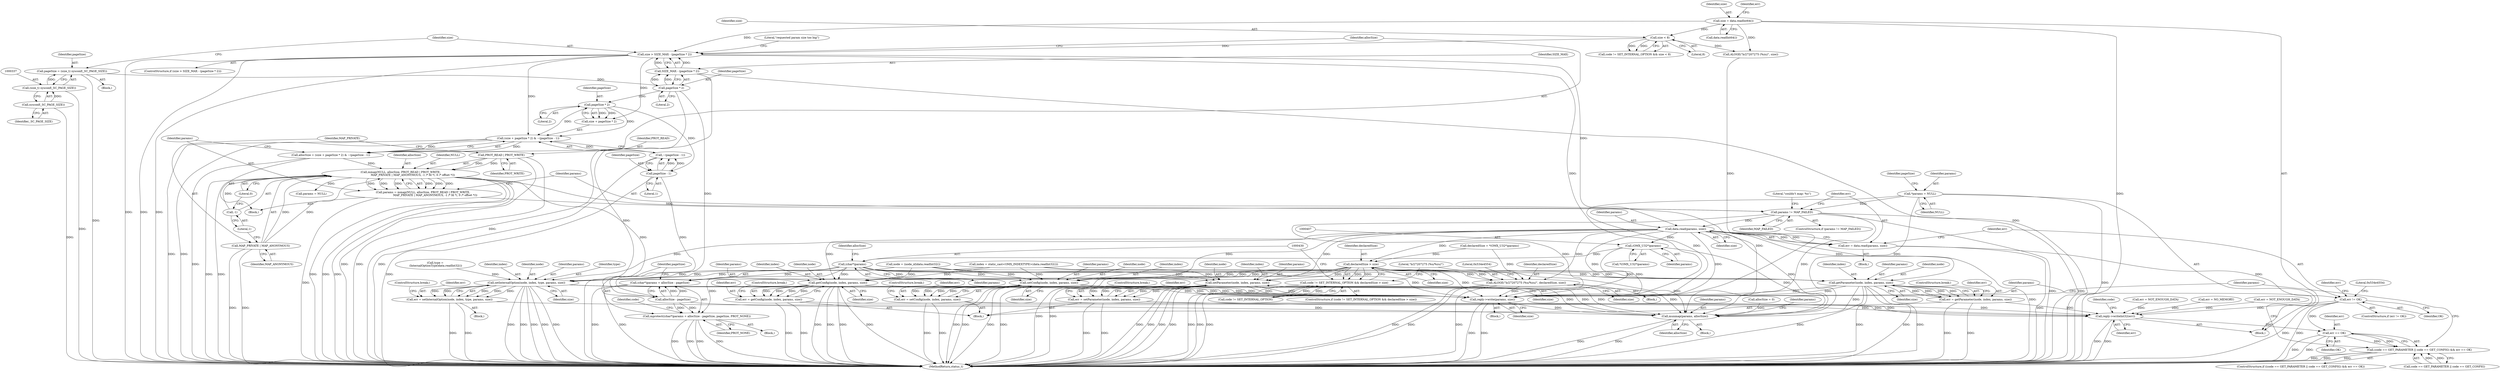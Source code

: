 digraph "0_Android_0bb5ced60304da7f61478ffd359e7ba65d72f181@API" {
"1000386" [label="(Call,data.read(params, size))"];
"1000380" [label="(Call,params != MAP_FAILED)"];
"1000303" [label="(Call,*params = NULL)"];
"1000365" [label="(Call,params = mmap(NULL, allocSize, PROT_READ | PROT_WRITE,\n                            MAP_PRIVATE | MAP_ANONYMOUS, -1 /* fd */, 0 /* offset */))"];
"1000367" [label="(Call,mmap(NULL, allocSize, PROT_READ | PROT_WRITE,\n                            MAP_PRIVATE | MAP_ANONYMOUS, -1 /* fd */, 0 /* offset */))"];
"1000353" [label="(Call,allocSize = (size + pageSize * 2) & ~(pageSize - 1))"];
"1000355" [label="(Call,(size + pageSize * 2) & ~(pageSize - 1))"];
"1000341" [label="(Call,size > SIZE_MAX - (pageSize * 2))"];
"1000295" [label="(Call,size = data.readInt64())"];
"1000319" [label="(Call,size < 8)"];
"1000343" [label="(Call,SIZE_MAX - (pageSize * 2))"];
"1000345" [label="(Call,pageSize * 2)"];
"1000334" [label="(Call,pageSize = (size_t) sysconf(_SC_PAGE_SIZE))"];
"1000336" [label="(Call,(size_t) sysconf(_SC_PAGE_SIZE))"];
"1000338" [label="(Call,sysconf(_SC_PAGE_SIZE))"];
"1000358" [label="(Call,pageSize * 2)"];
"1000361" [label="(Call,~(pageSize - 1))"];
"1000362" [label="(Call,pageSize - 1)"];
"1000370" [label="(Call,PROT_READ | PROT_WRITE)"];
"1000373" [label="(Call,MAP_PRIVATE | MAP_ANONYMOUS)"];
"1000376" [label="(Call,-1)"];
"1000384" [label="(Call,err = data.read(params, size))"];
"1000390" [label="(Call,err != OK)"];
"1000501" [label="(Call,reply->writeInt32(err))"];
"1000512" [label="(Call,err == OK)"];
"1000504" [label="(Call,(code == GET_PARAMETER || code == GET_CONFIG) && err == OK)"];
"1000406" [label="(Call,(OMX_U32*)params)"];
"1000429" [label="(Call,(char*)params)"];
"1000427" [label="(Call,mprotect((char*)params + allocSize - pageSize, pageSize, PROT_NONE))"];
"1000428" [label="(Call,(char*)params + allocSize - pageSize)"];
"1000443" [label="(Call,getParameter(node, index, params, size))"];
"1000441" [label="(Call,err = getParameter(node, index, params, size))"];
"1000516" [label="(Call,reply->write(params, size))"];
"1000522" [label="(Call,munmap(params, allocSize))"];
"1000452" [label="(Call,setParameter(node, index, params, size))"];
"1000450" [label="(Call,err = setParameter(node, index, params, size))"];
"1000461" [label="(Call,getConfig(node, index, params, size))"];
"1000459" [label="(Call,err = getConfig(node, index, params, size))"];
"1000470" [label="(Call,setConfig(node, index, params, size))"];
"1000468" [label="(Call,err = setConfig(node, index, params, size))"];
"1000486" [label="(Call,setInternalOption(node, index, type, params, size))"];
"1000484" [label="(Call,err = setInternalOption(node, index, type, params, size))"];
"1000414" [label="(Call,declaredSize > size)"];
"1000410" [label="(Call,code != SET_INTERNAL_OPTION && declaredSize > size)"];
"1000418" [label="(Call,ALOGE(\"b/27207275 (%u/%zu)\", declaredSize, size))"];
"1000335" [label="(Identifier,pageSize)"];
"1000469" [label="(Identifier,err)"];
"1000504" [label="(Call,(code == GET_PARAMETER || code == GET_CONFIG) && err == OK)"];
"1000296" [label="(Identifier,size)"];
"1000343" [label="(Call,SIZE_MAX - (pageSize * 2))"];
"1000444" [label="(Identifier,node)"];
"1000297" [label="(Call,data.readInt64())"];
"1000436" [label="(Identifier,PROT_NONE)"];
"1000517" [label="(Identifier,params)"];
"1000514" [label="(Identifier,OK)"];
"1000409" [label="(ControlStructure,if (code != SET_INTERNAL_OPTION && declaredSize > size))"];
"1000323" [label="(Call,ALOGE(\"b/27207275 (%zu)\", size))"];
"1000304" [label="(Identifier,params)"];
"1000384" [label="(Call,err = data.read(params, size))"];
"1000419" [label="(Literal,\"b/27207275 (%u/%zu)\")"];
"1000362" [label="(Call,pageSize - 1)"];
"1000347" [label="(Literal,2)"];
"1000373" [label="(Call,MAP_PRIVATE | MAP_ANONYMOUS)"];
"1000387" [label="(Identifier,params)"];
"1000350" [label="(Literal,\"requested param size too big\")"];
"1000523" [label="(Identifier,params)"];
"1000319" [label="(Call,size < 8)"];
"1000507" [label="(Identifier,code)"];
"1000428" [label="(Call,(char*)params + allocSize - pageSize)"];
"1000340" [label="(ControlStructure,if (size > SIZE_MAX - (pageSize * 2)))"];
"1000375" [label="(Identifier,MAP_ANONYMOUS)"];
"1000299" [label="(Call,err = NOT_ENOUGH_DATA)"];
"1000420" [label="(Identifier,declaredSize)"];
"1000445" [label="(Identifier,index)"];
"1000378" [label="(Literal,0)"];
"1000385" [label="(Identifier,err)"];
"1000451" [label="(Identifier,err)"];
"1000479" [label="(Call,type =\n (InternalOptionType)data.readInt32())"];
"1000491" [label="(Identifier,size)"];
"1000369" [label="(Identifier,allocSize)"];
"1000380" [label="(Call,params != MAP_FAILED)"];
"1000429" [label="(Call,(char*)params)"];
"1000524" [label="(Identifier,allocSize)"];
"1000406" [label="(Call,(OMX_U32*)params)"];
"1000521" [label="(Block,)"];
"1000358" [label="(Call,pageSize * 2)"];
"1000485" [label="(Identifier,err)"];
"1000388" [label="(Identifier,size)"];
"1000381" [label="(Identifier,params)"];
"1000311" [label="(Call,allocSize = 0)"];
"1000426" [label="(Block,)"];
"1000448" [label="(ControlStructure,break;)"];
"1000461" [label="(Call,getConfig(node, index, params, size))"];
"1000356" [label="(Call,size + pageSize * 2)"];
"1000498" [label="(Literal,\"couldn't map: %s\")"];
"1000417" [label="(Block,)"];
"1000400" [label="(Identifier,err)"];
"1000367" [label="(Call,mmap(NULL, allocSize, PROT_READ | PROT_WRITE,\n                            MAP_PRIVATE | MAP_ANONYMOUS, -1 /* fd */, 0 /* offset */))"];
"1000443" [label="(Call,getParameter(node, index, params, size))"];
"1000315" [label="(Call,code != SET_INTERNAL_OPTION && size < 8)"];
"1000414" [label="(Call,declaredSize > size)"];
"1000354" [label="(Identifier,allocSize)"];
"1000453" [label="(Identifier,node)"];
"1000431" [label="(Identifier,params)"];
"1000463" [label="(Identifier,index)"];
"1000376" [label="(Call,-1)"];
"1000336" [label="(Call,(size_t) sysconf(_SC_PAGE_SIZE))"];
"1000289" [label="(Call,index = static_cast<OMX_INDEXTYPE>(data.readInt32()))"];
"1000427" [label="(Call,mprotect((char*)params + allocSize - pageSize, pageSize, PROT_NONE))"];
"1000365" [label="(Call,params = mmap(NULL, allocSize, PROT_READ | PROT_WRITE,\n                            MAP_PRIVATE | MAP_ANONYMOUS, -1 /* fd */, 0 /* offset */))"];
"1000334" [label="(Call,pageSize = (size_t) sysconf(_SC_PAGE_SIZE))"];
"1000435" [label="(Identifier,pageSize)"];
"1000486" [label="(Call,setInternalOption(node, index, type, params, size))"];
"1000456" [label="(Identifier,size)"];
"1000346" [label="(Identifier,pageSize)"];
"1000522" [label="(Call,munmap(params, allocSize))"];
"1000441" [label="(Call,err = getParameter(node, index, params, size))"];
"1000382" [label="(Identifier,MAP_FAILED)"];
"1000395" [label="(Literal,0x534e4554)"];
"1000277" [label="(Block,)"];
"1000421" [label="(Identifier,size)"];
"1000295" [label="(Call,size = data.readInt64())"];
"1000345" [label="(Call,pageSize * 2)"];
"1000477" [label="(Block,)"];
"1000415" [label="(Identifier,declaredSize)"];
"1000423" [label="(Literal,0x534e4554)"];
"1000459" [label="(Call,err = getConfig(node, index, params, size))"];
"1000408" [label="(Identifier,params)"];
"1000501" [label="(Call,reply->writeInt32(err))"];
"1000403" [label="(Call,declaredSize = *(OMX_U32*)params)"];
"1000416" [label="(Identifier,size)"];
"1000320" [label="(Identifier,size)"];
"1000283" [label="(Call,node = (node_id)data.readInt32())"];
"1000520" [label="(Identifier,params)"];
"1000352" [label="(Block,)"];
"1000338" [label="(Call,sysconf(_SC_PAGE_SIZE))"];
"1000331" [label="(Call,err = NO_MEMORY)"];
"1000305" [label="(Identifier,NULL)"];
"1000392" [label="(Identifier,OK)"];
"1000492" [label="(ControlStructure,break;)"];
"1000364" [label="(Literal,1)"];
"1000439" [label="(Block,)"];
"1000442" [label="(Identifier,err)"];
"1000488" [label="(Identifier,index)"];
"1000342" [label="(Identifier,size)"];
"1000475" [label="(ControlStructure,break;)"];
"1000361" [label="(Call,~(pageSize - 1))"];
"1000468" [label="(Call,err = setConfig(node, index, params, size))"];
"1000303" [label="(Call,*params = NULL)"];
"1000487" [label="(Identifier,node)"];
"1000339" [label="(Identifier,_SC_PAGE_SIZE)"];
"1000490" [label="(Identifier,params)"];
"1000513" [label="(Identifier,err)"];
"1000433" [label="(Identifier,allocSize)"];
"1000355" [label="(Call,(size + pageSize * 2) & ~(pageSize - 1))"];
"1000399" [label="(Call,err = NOT_ENOUGH_DATA)"];
"1000454" [label="(Identifier,index)"];
"1000383" [label="(Block,)"];
"1000410" [label="(Call,code != SET_INTERNAL_OPTION && declaredSize > size)"];
"1000330" [label="(Block,)"];
"1000405" [label="(Call,*(OMX_U32*)params)"];
"1000484" [label="(Call,err = setInternalOption(node, index, type, params, size))"];
"1000374" [label="(Identifier,MAP_PRIVATE)"];
"1000368" [label="(Identifier,NULL)"];
"1000341" [label="(Call,size > SIZE_MAX - (pageSize * 2))"];
"1000455" [label="(Identifier,params)"];
"1000460" [label="(Identifier,err)"];
"1000450" [label="(Call,err = setParameter(node, index, params, size))"];
"1000360" [label="(Literal,2)"];
"1000473" [label="(Identifier,params)"];
"1000321" [label="(Literal,8)"];
"1000391" [label="(Identifier,err)"];
"1000526" [label="(Identifier,params)"];
"1000471" [label="(Identifier,node)"];
"1000418" [label="(Call,ALOGE(\"b/27207275 (%u/%zu)\", declaredSize, size))"];
"1000489" [label="(Identifier,type)"];
"1000438" [label="(Identifier,code)"];
"1000359" [label="(Identifier,pageSize)"];
"1000366" [label="(Identifier,params)"];
"1001337" [label="(MethodReturn,status_t)"];
"1000446" [label="(Identifier,params)"];
"1000465" [label="(Identifier,size)"];
"1000372" [label="(Identifier,PROT_WRITE)"];
"1000516" [label="(Call,reply->write(params, size))"];
"1000353" [label="(Call,allocSize = (size + pageSize * 2) & ~(pageSize - 1))"];
"1000462" [label="(Identifier,node)"];
"1000300" [label="(Identifier,err)"];
"1000472" [label="(Identifier,index)"];
"1000390" [label="(Call,err != OK)"];
"1000503" [label="(ControlStructure,if ((code == GET_PARAMETER || code == GET_CONFIG) && err == OK))"];
"1000505" [label="(Call,code == GET_PARAMETER || code == GET_CONFIG)"];
"1000457" [label="(ControlStructure,break;)"];
"1000464" [label="(Identifier,params)"];
"1000470" [label="(Call,setConfig(node, index, params, size))"];
"1000370" [label="(Call,PROT_READ | PROT_WRITE)"];
"1000512" [label="(Call,err == OK)"];
"1000371" [label="(Identifier,PROT_READ)"];
"1000363" [label="(Identifier,pageSize)"];
"1000525" [label="(Call,params = NULL)"];
"1000389" [label="(ControlStructure,if (err != OK))"];
"1000308" [label="(Identifier,pageSize)"];
"1000344" [label="(Identifier,SIZE_MAX)"];
"1000377" [label="(Literal,1)"];
"1000466" [label="(ControlStructure,break;)"];
"1000502" [label="(Identifier,err)"];
"1000411" [label="(Call,code != SET_INTERNAL_OPTION)"];
"1000452" [label="(Call,setParameter(node, index, params, size))"];
"1000386" [label="(Call,data.read(params, size))"];
"1000474" [label="(Identifier,size)"];
"1000447" [label="(Identifier,size)"];
"1000518" [label="(Identifier,size)"];
"1000379" [label="(ControlStructure,if (params != MAP_FAILED))"];
"1000432" [label="(Call,allocSize - pageSize)"];
"1000515" [label="(Block,)"];
"1000386" -> "1000384"  [label="AST: "];
"1000386" -> "1000388"  [label="CFG: "];
"1000387" -> "1000386"  [label="AST: "];
"1000388" -> "1000386"  [label="AST: "];
"1000384" -> "1000386"  [label="CFG: "];
"1000386" -> "1001337"  [label="DDG: "];
"1000386" -> "1000384"  [label="DDG: "];
"1000386" -> "1000384"  [label="DDG: "];
"1000380" -> "1000386"  [label="DDG: "];
"1000341" -> "1000386"  [label="DDG: "];
"1000386" -> "1000406"  [label="DDG: "];
"1000386" -> "1000414"  [label="DDG: "];
"1000386" -> "1000418"  [label="DDG: "];
"1000386" -> "1000443"  [label="DDG: "];
"1000386" -> "1000452"  [label="DDG: "];
"1000386" -> "1000461"  [label="DDG: "];
"1000386" -> "1000470"  [label="DDG: "];
"1000386" -> "1000486"  [label="DDG: "];
"1000386" -> "1000516"  [label="DDG: "];
"1000386" -> "1000516"  [label="DDG: "];
"1000386" -> "1000522"  [label="DDG: "];
"1000380" -> "1000379"  [label="AST: "];
"1000380" -> "1000382"  [label="CFG: "];
"1000381" -> "1000380"  [label="AST: "];
"1000382" -> "1000380"  [label="AST: "];
"1000385" -> "1000380"  [label="CFG: "];
"1000498" -> "1000380"  [label="CFG: "];
"1000380" -> "1001337"  [label="DDG: "];
"1000380" -> "1001337"  [label="DDG: "];
"1000303" -> "1000380"  [label="DDG: "];
"1000365" -> "1000380"  [label="DDG: "];
"1000380" -> "1000516"  [label="DDG: "];
"1000380" -> "1000522"  [label="DDG: "];
"1000303" -> "1000277"  [label="AST: "];
"1000303" -> "1000305"  [label="CFG: "];
"1000304" -> "1000303"  [label="AST: "];
"1000305" -> "1000303"  [label="AST: "];
"1000308" -> "1000303"  [label="CFG: "];
"1000303" -> "1001337"  [label="DDG: "];
"1000303" -> "1000516"  [label="DDG: "];
"1000303" -> "1000522"  [label="DDG: "];
"1000365" -> "1000352"  [label="AST: "];
"1000365" -> "1000367"  [label="CFG: "];
"1000366" -> "1000365"  [label="AST: "];
"1000367" -> "1000365"  [label="AST: "];
"1000381" -> "1000365"  [label="CFG: "];
"1000365" -> "1001337"  [label="DDG: "];
"1000367" -> "1000365"  [label="DDG: "];
"1000367" -> "1000365"  [label="DDG: "];
"1000367" -> "1000365"  [label="DDG: "];
"1000367" -> "1000365"  [label="DDG: "];
"1000367" -> "1000365"  [label="DDG: "];
"1000367" -> "1000365"  [label="DDG: "];
"1000367" -> "1000378"  [label="CFG: "];
"1000368" -> "1000367"  [label="AST: "];
"1000369" -> "1000367"  [label="AST: "];
"1000370" -> "1000367"  [label="AST: "];
"1000373" -> "1000367"  [label="AST: "];
"1000376" -> "1000367"  [label="AST: "];
"1000378" -> "1000367"  [label="AST: "];
"1000367" -> "1001337"  [label="DDG: "];
"1000367" -> "1001337"  [label="DDG: "];
"1000367" -> "1001337"  [label="DDG: "];
"1000367" -> "1001337"  [label="DDG: "];
"1000367" -> "1001337"  [label="DDG: "];
"1000353" -> "1000367"  [label="DDG: "];
"1000370" -> "1000367"  [label="DDG: "];
"1000370" -> "1000367"  [label="DDG: "];
"1000373" -> "1000367"  [label="DDG: "];
"1000373" -> "1000367"  [label="DDG: "];
"1000376" -> "1000367"  [label="DDG: "];
"1000367" -> "1000432"  [label="DDG: "];
"1000367" -> "1000522"  [label="DDG: "];
"1000367" -> "1000525"  [label="DDG: "];
"1000353" -> "1000352"  [label="AST: "];
"1000353" -> "1000355"  [label="CFG: "];
"1000354" -> "1000353"  [label="AST: "];
"1000355" -> "1000353"  [label="AST: "];
"1000366" -> "1000353"  [label="CFG: "];
"1000353" -> "1001337"  [label="DDG: "];
"1000355" -> "1000353"  [label="DDG: "];
"1000355" -> "1000353"  [label="DDG: "];
"1000355" -> "1000361"  [label="CFG: "];
"1000356" -> "1000355"  [label="AST: "];
"1000361" -> "1000355"  [label="AST: "];
"1000355" -> "1001337"  [label="DDG: "];
"1000355" -> "1001337"  [label="DDG: "];
"1000341" -> "1000355"  [label="DDG: "];
"1000358" -> "1000355"  [label="DDG: "];
"1000358" -> "1000355"  [label="DDG: "];
"1000361" -> "1000355"  [label="DDG: "];
"1000341" -> "1000340"  [label="AST: "];
"1000341" -> "1000343"  [label="CFG: "];
"1000342" -> "1000341"  [label="AST: "];
"1000343" -> "1000341"  [label="AST: "];
"1000350" -> "1000341"  [label="CFG: "];
"1000354" -> "1000341"  [label="CFG: "];
"1000341" -> "1001337"  [label="DDG: "];
"1000341" -> "1001337"  [label="DDG: "];
"1000341" -> "1001337"  [label="DDG: "];
"1000295" -> "1000341"  [label="DDG: "];
"1000319" -> "1000341"  [label="DDG: "];
"1000343" -> "1000341"  [label="DDG: "];
"1000343" -> "1000341"  [label="DDG: "];
"1000341" -> "1000356"  [label="DDG: "];
"1000341" -> "1000516"  [label="DDG: "];
"1000295" -> "1000277"  [label="AST: "];
"1000295" -> "1000297"  [label="CFG: "];
"1000296" -> "1000295"  [label="AST: "];
"1000297" -> "1000295"  [label="AST: "];
"1000300" -> "1000295"  [label="CFG: "];
"1000295" -> "1001337"  [label="DDG: "];
"1000295" -> "1000319"  [label="DDG: "];
"1000295" -> "1000323"  [label="DDG: "];
"1000319" -> "1000315"  [label="AST: "];
"1000319" -> "1000321"  [label="CFG: "];
"1000320" -> "1000319"  [label="AST: "];
"1000321" -> "1000319"  [label="AST: "];
"1000315" -> "1000319"  [label="CFG: "];
"1000319" -> "1000315"  [label="DDG: "];
"1000319" -> "1000315"  [label="DDG: "];
"1000319" -> "1000323"  [label="DDG: "];
"1000343" -> "1000345"  [label="CFG: "];
"1000344" -> "1000343"  [label="AST: "];
"1000345" -> "1000343"  [label="AST: "];
"1000343" -> "1001337"  [label="DDG: "];
"1000343" -> "1001337"  [label="DDG: "];
"1000345" -> "1000343"  [label="DDG: "];
"1000345" -> "1000343"  [label="DDG: "];
"1000345" -> "1000347"  [label="CFG: "];
"1000346" -> "1000345"  [label="AST: "];
"1000347" -> "1000345"  [label="AST: "];
"1000345" -> "1001337"  [label="DDG: "];
"1000334" -> "1000345"  [label="DDG: "];
"1000345" -> "1000358"  [label="DDG: "];
"1000345" -> "1000432"  [label="DDG: "];
"1000334" -> "1000330"  [label="AST: "];
"1000334" -> "1000336"  [label="CFG: "];
"1000335" -> "1000334"  [label="AST: "];
"1000336" -> "1000334"  [label="AST: "];
"1000342" -> "1000334"  [label="CFG: "];
"1000334" -> "1001337"  [label="DDG: "];
"1000336" -> "1000334"  [label="DDG: "];
"1000336" -> "1000338"  [label="CFG: "];
"1000337" -> "1000336"  [label="AST: "];
"1000338" -> "1000336"  [label="AST: "];
"1000336" -> "1001337"  [label="DDG: "];
"1000338" -> "1000336"  [label="DDG: "];
"1000338" -> "1000339"  [label="CFG: "];
"1000339" -> "1000338"  [label="AST: "];
"1000338" -> "1001337"  [label="DDG: "];
"1000358" -> "1000356"  [label="AST: "];
"1000358" -> "1000360"  [label="CFG: "];
"1000359" -> "1000358"  [label="AST: "];
"1000360" -> "1000358"  [label="AST: "];
"1000356" -> "1000358"  [label="CFG: "];
"1000358" -> "1000356"  [label="DDG: "];
"1000358" -> "1000356"  [label="DDG: "];
"1000358" -> "1000362"  [label="DDG: "];
"1000361" -> "1000362"  [label="CFG: "];
"1000362" -> "1000361"  [label="AST: "];
"1000361" -> "1001337"  [label="DDG: "];
"1000362" -> "1000361"  [label="DDG: "];
"1000362" -> "1000361"  [label="DDG: "];
"1000362" -> "1000364"  [label="CFG: "];
"1000363" -> "1000362"  [label="AST: "];
"1000364" -> "1000362"  [label="AST: "];
"1000362" -> "1001337"  [label="DDG: "];
"1000362" -> "1000432"  [label="DDG: "];
"1000370" -> "1000372"  [label="CFG: "];
"1000371" -> "1000370"  [label="AST: "];
"1000372" -> "1000370"  [label="AST: "];
"1000374" -> "1000370"  [label="CFG: "];
"1000370" -> "1001337"  [label="DDG: "];
"1000370" -> "1001337"  [label="DDG: "];
"1000373" -> "1000375"  [label="CFG: "];
"1000374" -> "1000373"  [label="AST: "];
"1000375" -> "1000373"  [label="AST: "];
"1000377" -> "1000373"  [label="CFG: "];
"1000373" -> "1001337"  [label="DDG: "];
"1000373" -> "1001337"  [label="DDG: "];
"1000376" -> "1000377"  [label="CFG: "];
"1000377" -> "1000376"  [label="AST: "];
"1000378" -> "1000376"  [label="CFG: "];
"1000384" -> "1000383"  [label="AST: "];
"1000385" -> "1000384"  [label="AST: "];
"1000391" -> "1000384"  [label="CFG: "];
"1000384" -> "1001337"  [label="DDG: "];
"1000384" -> "1000390"  [label="DDG: "];
"1000390" -> "1000389"  [label="AST: "];
"1000390" -> "1000392"  [label="CFG: "];
"1000391" -> "1000390"  [label="AST: "];
"1000392" -> "1000390"  [label="AST: "];
"1000395" -> "1000390"  [label="CFG: "];
"1000400" -> "1000390"  [label="CFG: "];
"1000390" -> "1001337"  [label="DDG: "];
"1000390" -> "1001337"  [label="DDG: "];
"1000390" -> "1000501"  [label="DDG: "];
"1000390" -> "1000512"  [label="DDG: "];
"1000501" -> "1000277"  [label="AST: "];
"1000501" -> "1000502"  [label="CFG: "];
"1000502" -> "1000501"  [label="AST: "];
"1000507" -> "1000501"  [label="CFG: "];
"1000501" -> "1001337"  [label="DDG: "];
"1000501" -> "1001337"  [label="DDG: "];
"1000441" -> "1000501"  [label="DDG: "];
"1000459" -> "1000501"  [label="DDG: "];
"1000331" -> "1000501"  [label="DDG: "];
"1000468" -> "1000501"  [label="DDG: "];
"1000399" -> "1000501"  [label="DDG: "];
"1000299" -> "1000501"  [label="DDG: "];
"1000484" -> "1000501"  [label="DDG: "];
"1000450" -> "1000501"  [label="DDG: "];
"1000501" -> "1000512"  [label="DDG: "];
"1000512" -> "1000504"  [label="AST: "];
"1000512" -> "1000514"  [label="CFG: "];
"1000513" -> "1000512"  [label="AST: "];
"1000514" -> "1000512"  [label="AST: "];
"1000504" -> "1000512"  [label="CFG: "];
"1000512" -> "1001337"  [label="DDG: "];
"1000512" -> "1001337"  [label="DDG: "];
"1000512" -> "1000504"  [label="DDG: "];
"1000512" -> "1000504"  [label="DDG: "];
"1000504" -> "1000503"  [label="AST: "];
"1000504" -> "1000505"  [label="CFG: "];
"1000505" -> "1000504"  [label="AST: "];
"1000517" -> "1000504"  [label="CFG: "];
"1000520" -> "1000504"  [label="CFG: "];
"1000504" -> "1001337"  [label="DDG: "];
"1000504" -> "1001337"  [label="DDG: "];
"1000504" -> "1001337"  [label="DDG: "];
"1000505" -> "1000504"  [label="DDG: "];
"1000505" -> "1000504"  [label="DDG: "];
"1000406" -> "1000405"  [label="AST: "];
"1000406" -> "1000408"  [label="CFG: "];
"1000407" -> "1000406"  [label="AST: "];
"1000408" -> "1000406"  [label="AST: "];
"1000405" -> "1000406"  [label="CFG: "];
"1000406" -> "1000429"  [label="DDG: "];
"1000406" -> "1000516"  [label="DDG: "];
"1000406" -> "1000522"  [label="DDG: "];
"1000429" -> "1000428"  [label="AST: "];
"1000429" -> "1000431"  [label="CFG: "];
"1000430" -> "1000429"  [label="AST: "];
"1000431" -> "1000429"  [label="AST: "];
"1000433" -> "1000429"  [label="CFG: "];
"1000429" -> "1000427"  [label="DDG: "];
"1000429" -> "1000428"  [label="DDG: "];
"1000429" -> "1000443"  [label="DDG: "];
"1000429" -> "1000452"  [label="DDG: "];
"1000429" -> "1000461"  [label="DDG: "];
"1000429" -> "1000470"  [label="DDG: "];
"1000429" -> "1000486"  [label="DDG: "];
"1000429" -> "1000516"  [label="DDG: "];
"1000429" -> "1000522"  [label="DDG: "];
"1000427" -> "1000426"  [label="AST: "];
"1000427" -> "1000436"  [label="CFG: "];
"1000428" -> "1000427"  [label="AST: "];
"1000435" -> "1000427"  [label="AST: "];
"1000436" -> "1000427"  [label="AST: "];
"1000438" -> "1000427"  [label="CFG: "];
"1000427" -> "1001337"  [label="DDG: "];
"1000427" -> "1001337"  [label="DDG: "];
"1000427" -> "1001337"  [label="DDG: "];
"1000427" -> "1001337"  [label="DDG: "];
"1000432" -> "1000427"  [label="DDG: "];
"1000432" -> "1000427"  [label="DDG: "];
"1000428" -> "1000432"  [label="CFG: "];
"1000432" -> "1000428"  [label="AST: "];
"1000435" -> "1000428"  [label="CFG: "];
"1000428" -> "1001337"  [label="DDG: "];
"1000428" -> "1001337"  [label="DDG: "];
"1000432" -> "1000428"  [label="DDG: "];
"1000432" -> "1000428"  [label="DDG: "];
"1000443" -> "1000441"  [label="AST: "];
"1000443" -> "1000447"  [label="CFG: "];
"1000444" -> "1000443"  [label="AST: "];
"1000445" -> "1000443"  [label="AST: "];
"1000446" -> "1000443"  [label="AST: "];
"1000447" -> "1000443"  [label="AST: "];
"1000441" -> "1000443"  [label="CFG: "];
"1000443" -> "1001337"  [label="DDG: "];
"1000443" -> "1001337"  [label="DDG: "];
"1000443" -> "1001337"  [label="DDG: "];
"1000443" -> "1001337"  [label="DDG: "];
"1000443" -> "1000441"  [label="DDG: "];
"1000443" -> "1000441"  [label="DDG: "];
"1000443" -> "1000441"  [label="DDG: "];
"1000443" -> "1000441"  [label="DDG: "];
"1000283" -> "1000443"  [label="DDG: "];
"1000289" -> "1000443"  [label="DDG: "];
"1000414" -> "1000443"  [label="DDG: "];
"1000443" -> "1000516"  [label="DDG: "];
"1000443" -> "1000516"  [label="DDG: "];
"1000443" -> "1000522"  [label="DDG: "];
"1000441" -> "1000439"  [label="AST: "];
"1000442" -> "1000441"  [label="AST: "];
"1000448" -> "1000441"  [label="CFG: "];
"1000441" -> "1001337"  [label="DDG: "];
"1000441" -> "1001337"  [label="DDG: "];
"1000516" -> "1000515"  [label="AST: "];
"1000516" -> "1000518"  [label="CFG: "];
"1000517" -> "1000516"  [label="AST: "];
"1000518" -> "1000516"  [label="AST: "];
"1000520" -> "1000516"  [label="CFG: "];
"1000516" -> "1001337"  [label="DDG: "];
"1000516" -> "1001337"  [label="DDG: "];
"1000452" -> "1000516"  [label="DDG: "];
"1000452" -> "1000516"  [label="DDG: "];
"1000461" -> "1000516"  [label="DDG: "];
"1000461" -> "1000516"  [label="DDG: "];
"1000470" -> "1000516"  [label="DDG: "];
"1000470" -> "1000516"  [label="DDG: "];
"1000486" -> "1000516"  [label="DDG: "];
"1000486" -> "1000516"  [label="DDG: "];
"1000414" -> "1000516"  [label="DDG: "];
"1000323" -> "1000516"  [label="DDG: "];
"1000418" -> "1000516"  [label="DDG: "];
"1000516" -> "1000522"  [label="DDG: "];
"1000522" -> "1000521"  [label="AST: "];
"1000522" -> "1000524"  [label="CFG: "];
"1000523" -> "1000522"  [label="AST: "];
"1000524" -> "1000522"  [label="AST: "];
"1000526" -> "1000522"  [label="CFG: "];
"1000522" -> "1001337"  [label="DDG: "];
"1000522" -> "1001337"  [label="DDG: "];
"1000452" -> "1000522"  [label="DDG: "];
"1000461" -> "1000522"  [label="DDG: "];
"1000470" -> "1000522"  [label="DDG: "];
"1000486" -> "1000522"  [label="DDG: "];
"1000311" -> "1000522"  [label="DDG: "];
"1000432" -> "1000522"  [label="DDG: "];
"1000452" -> "1000450"  [label="AST: "];
"1000452" -> "1000456"  [label="CFG: "];
"1000453" -> "1000452"  [label="AST: "];
"1000454" -> "1000452"  [label="AST: "];
"1000455" -> "1000452"  [label="AST: "];
"1000456" -> "1000452"  [label="AST: "];
"1000450" -> "1000452"  [label="CFG: "];
"1000452" -> "1001337"  [label="DDG: "];
"1000452" -> "1001337"  [label="DDG: "];
"1000452" -> "1001337"  [label="DDG: "];
"1000452" -> "1001337"  [label="DDG: "];
"1000452" -> "1000450"  [label="DDG: "];
"1000452" -> "1000450"  [label="DDG: "];
"1000452" -> "1000450"  [label="DDG: "];
"1000452" -> "1000450"  [label="DDG: "];
"1000283" -> "1000452"  [label="DDG: "];
"1000289" -> "1000452"  [label="DDG: "];
"1000414" -> "1000452"  [label="DDG: "];
"1000450" -> "1000439"  [label="AST: "];
"1000451" -> "1000450"  [label="AST: "];
"1000457" -> "1000450"  [label="CFG: "];
"1000450" -> "1001337"  [label="DDG: "];
"1000450" -> "1001337"  [label="DDG: "];
"1000461" -> "1000459"  [label="AST: "];
"1000461" -> "1000465"  [label="CFG: "];
"1000462" -> "1000461"  [label="AST: "];
"1000463" -> "1000461"  [label="AST: "];
"1000464" -> "1000461"  [label="AST: "];
"1000465" -> "1000461"  [label="AST: "];
"1000459" -> "1000461"  [label="CFG: "];
"1000461" -> "1001337"  [label="DDG: "];
"1000461" -> "1001337"  [label="DDG: "];
"1000461" -> "1001337"  [label="DDG: "];
"1000461" -> "1001337"  [label="DDG: "];
"1000461" -> "1000459"  [label="DDG: "];
"1000461" -> "1000459"  [label="DDG: "];
"1000461" -> "1000459"  [label="DDG: "];
"1000461" -> "1000459"  [label="DDG: "];
"1000283" -> "1000461"  [label="DDG: "];
"1000289" -> "1000461"  [label="DDG: "];
"1000414" -> "1000461"  [label="DDG: "];
"1000459" -> "1000439"  [label="AST: "];
"1000460" -> "1000459"  [label="AST: "];
"1000466" -> "1000459"  [label="CFG: "];
"1000459" -> "1001337"  [label="DDG: "];
"1000459" -> "1001337"  [label="DDG: "];
"1000470" -> "1000468"  [label="AST: "];
"1000470" -> "1000474"  [label="CFG: "];
"1000471" -> "1000470"  [label="AST: "];
"1000472" -> "1000470"  [label="AST: "];
"1000473" -> "1000470"  [label="AST: "];
"1000474" -> "1000470"  [label="AST: "];
"1000468" -> "1000470"  [label="CFG: "];
"1000470" -> "1001337"  [label="DDG: "];
"1000470" -> "1001337"  [label="DDG: "];
"1000470" -> "1001337"  [label="DDG: "];
"1000470" -> "1001337"  [label="DDG: "];
"1000470" -> "1000468"  [label="DDG: "];
"1000470" -> "1000468"  [label="DDG: "];
"1000470" -> "1000468"  [label="DDG: "];
"1000470" -> "1000468"  [label="DDG: "];
"1000283" -> "1000470"  [label="DDG: "];
"1000289" -> "1000470"  [label="DDG: "];
"1000414" -> "1000470"  [label="DDG: "];
"1000468" -> "1000439"  [label="AST: "];
"1000469" -> "1000468"  [label="AST: "];
"1000475" -> "1000468"  [label="CFG: "];
"1000468" -> "1001337"  [label="DDG: "];
"1000468" -> "1001337"  [label="DDG: "];
"1000486" -> "1000484"  [label="AST: "];
"1000486" -> "1000491"  [label="CFG: "];
"1000487" -> "1000486"  [label="AST: "];
"1000488" -> "1000486"  [label="AST: "];
"1000489" -> "1000486"  [label="AST: "];
"1000490" -> "1000486"  [label="AST: "];
"1000491" -> "1000486"  [label="AST: "];
"1000484" -> "1000486"  [label="CFG: "];
"1000486" -> "1001337"  [label="DDG: "];
"1000486" -> "1001337"  [label="DDG: "];
"1000486" -> "1001337"  [label="DDG: "];
"1000486" -> "1001337"  [label="DDG: "];
"1000486" -> "1001337"  [label="DDG: "];
"1000486" -> "1000484"  [label="DDG: "];
"1000486" -> "1000484"  [label="DDG: "];
"1000486" -> "1000484"  [label="DDG: "];
"1000486" -> "1000484"  [label="DDG: "];
"1000486" -> "1000484"  [label="DDG: "];
"1000283" -> "1000486"  [label="DDG: "];
"1000289" -> "1000486"  [label="DDG: "];
"1000479" -> "1000486"  [label="DDG: "];
"1000414" -> "1000486"  [label="DDG: "];
"1000484" -> "1000477"  [label="AST: "];
"1000485" -> "1000484"  [label="AST: "];
"1000492" -> "1000484"  [label="CFG: "];
"1000484" -> "1001337"  [label="DDG: "];
"1000484" -> "1001337"  [label="DDG: "];
"1000414" -> "1000410"  [label="AST: "];
"1000414" -> "1000416"  [label="CFG: "];
"1000415" -> "1000414"  [label="AST: "];
"1000416" -> "1000414"  [label="AST: "];
"1000410" -> "1000414"  [label="CFG: "];
"1000414" -> "1001337"  [label="DDG: "];
"1000414" -> "1001337"  [label="DDG: "];
"1000414" -> "1000410"  [label="DDG: "];
"1000414" -> "1000410"  [label="DDG: "];
"1000403" -> "1000414"  [label="DDG: "];
"1000414" -> "1000418"  [label="DDG: "];
"1000414" -> "1000418"  [label="DDG: "];
"1000410" -> "1000409"  [label="AST: "];
"1000410" -> "1000411"  [label="CFG: "];
"1000411" -> "1000410"  [label="AST: "];
"1000419" -> "1000410"  [label="CFG: "];
"1000430" -> "1000410"  [label="CFG: "];
"1000410" -> "1001337"  [label="DDG: "];
"1000410" -> "1001337"  [label="DDG: "];
"1000410" -> "1001337"  [label="DDG: "];
"1000411" -> "1000410"  [label="DDG: "];
"1000411" -> "1000410"  [label="DDG: "];
"1000418" -> "1000417"  [label="AST: "];
"1000418" -> "1000421"  [label="CFG: "];
"1000419" -> "1000418"  [label="AST: "];
"1000420" -> "1000418"  [label="AST: "];
"1000421" -> "1000418"  [label="AST: "];
"1000423" -> "1000418"  [label="CFG: "];
"1000418" -> "1001337"  [label="DDG: "];
"1000418" -> "1001337"  [label="DDG: "];
"1000418" -> "1001337"  [label="DDG: "];
"1000403" -> "1000418"  [label="DDG: "];
}
